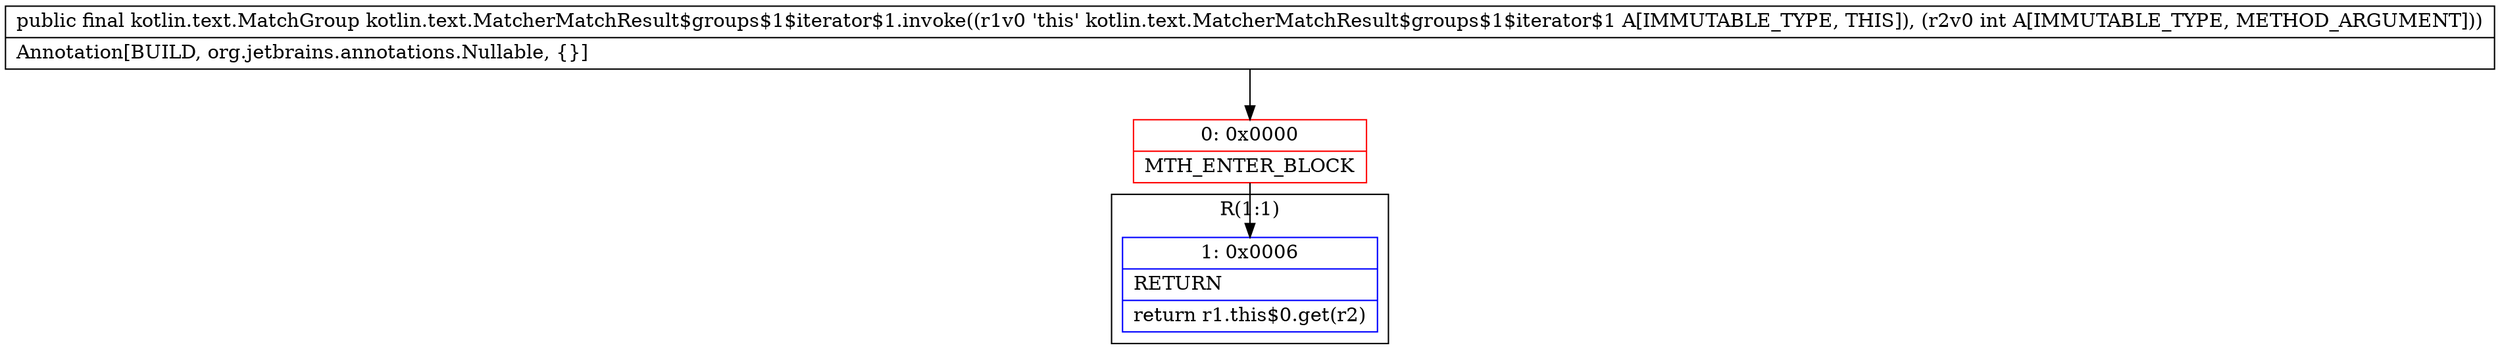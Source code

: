 digraph "CFG forkotlin.text.MatcherMatchResult$groups$1$iterator$1.invoke(I)Lkotlin\/text\/MatchGroup;" {
subgraph cluster_Region_2135459300 {
label = "R(1:1)";
node [shape=record,color=blue];
Node_1 [shape=record,label="{1\:\ 0x0006|RETURN\l|return r1.this$0.get(r2)\l}"];
}
Node_0 [shape=record,color=red,label="{0\:\ 0x0000|MTH_ENTER_BLOCK\l}"];
MethodNode[shape=record,label="{public final kotlin.text.MatchGroup kotlin.text.MatcherMatchResult$groups$1$iterator$1.invoke((r1v0 'this' kotlin.text.MatcherMatchResult$groups$1$iterator$1 A[IMMUTABLE_TYPE, THIS]), (r2v0 int A[IMMUTABLE_TYPE, METHOD_ARGUMENT]))  | Annotation[BUILD, org.jetbrains.annotations.Nullable, \{\}]\l}"];
MethodNode -> Node_0;
Node_0 -> Node_1;
}

